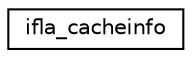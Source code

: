 digraph G
{
  edge [fontname="Helvetica",fontsize="10",labelfontname="Helvetica",labelfontsize="10"];
  node [fontname="Helvetica",fontsize="10",shape=record];
  rankdir="LR";
  Node1 [label="ifla_cacheinfo",height=0.2,width=0.4,color="black", fillcolor="white", style="filled",URL="$structifla__cacheinfo.html"];
}
